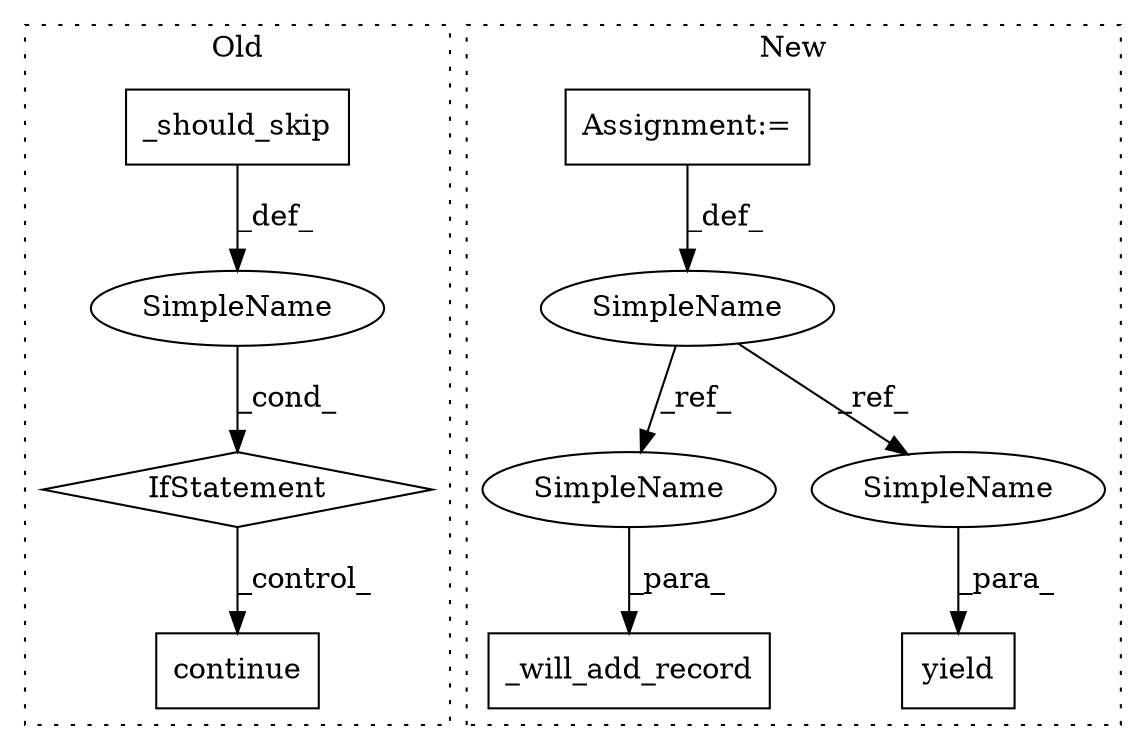 digraph G {
subgraph cluster0 {
1 [label="IfStatement" a="25" s="3802,3833" l="4,2" shape="diamond"];
5 [label="continue" a="18" s="3847" l="9" shape="box"];
6 [label="_should_skip" a="32" s="3811,3832" l="13,1" shape="box"];
7 [label="SimpleName" a="42" s="" l="" shape="ellipse"];
label = "Old";
style="dotted";
}
subgraph cluster1 {
2 [label="_will_add_record" a="32" s="4332,4355" l="17,1" shape="box"];
3 [label="SimpleName" a="42" s="4207" l="6" shape="ellipse"];
4 [label="yield" a="112" s="4395" l="7" shape="box"];
8 [label="Assignment:=" a="7" s="4213" l="1" shape="box"];
9 [label="SimpleName" a="42" s="4349" l="6" shape="ellipse"];
10 [label="SimpleName" a="42" s="4402" l="6" shape="ellipse"];
label = "New";
style="dotted";
}
1 -> 5 [label="_control_"];
3 -> 10 [label="_ref_"];
3 -> 9 [label="_ref_"];
6 -> 7 [label="_def_"];
7 -> 1 [label="_cond_"];
8 -> 3 [label="_def_"];
9 -> 2 [label="_para_"];
10 -> 4 [label="_para_"];
}